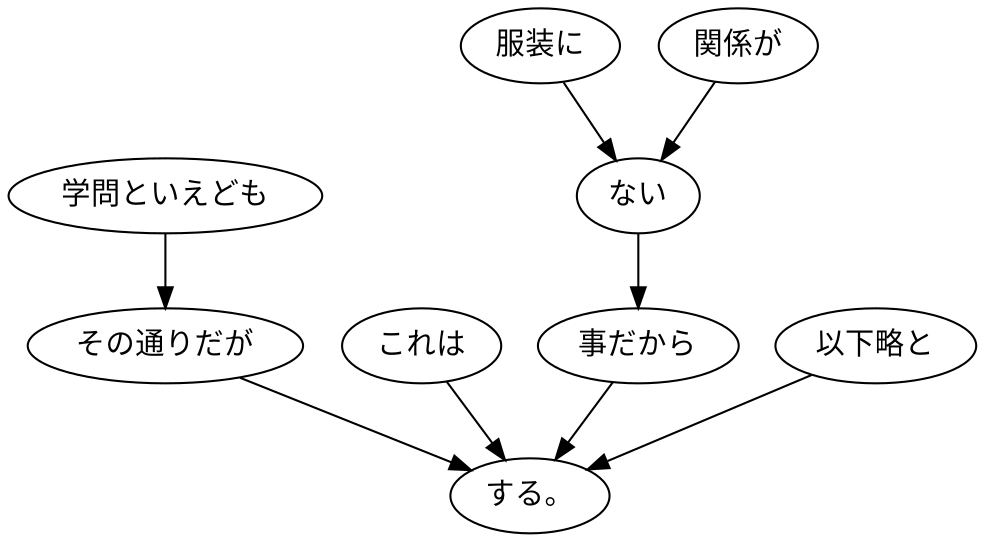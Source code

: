 digraph graph4299 {
	node0 [label="学問といえども"];
	node1 [label="その通りだが"];
	node2 [label="これは"];
	node3 [label="服装に"];
	node4 [label="関係が"];
	node5 [label="ない"];
	node6 [label="事だから"];
	node7 [label="以下略と"];
	node8 [label="する。"];
	node0 -> node1;
	node1 -> node8;
	node2 -> node8;
	node3 -> node5;
	node4 -> node5;
	node5 -> node6;
	node6 -> node8;
	node7 -> node8;
}
